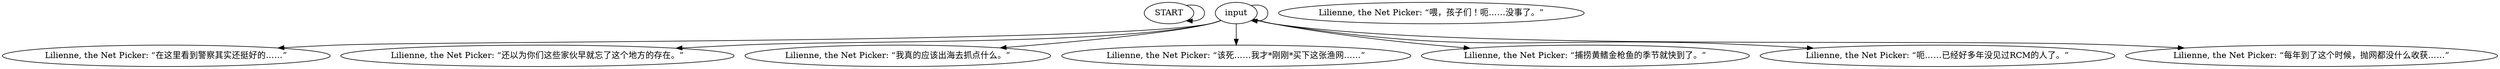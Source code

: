 # VILLAGE / NETPICKER barks
# NETPICKER barking
# ==================================================
digraph G {
	  0 [label="START"];
	  1 [label="input"];
	  2 [label="Lilienne, the Net Picker: “在这里看到警察其实还挺好的……”"];
	  3 [label="Lilienne, the Net Picker: “还以为你们这些家伙早就忘了这个地方的存在。”"];
	  4 [label="Lilienne, the Net Picker: “我真的应该出海去抓点什么。”"];
	  5 [label="Lilienne, the Net Picker: “喂，孩子们！呃……没事了。”"];
	  6 [label="Lilienne, the Net Picker: “该死……我才*刚刚*买下这张渔网……”"];
	  7 [label="Lilienne, the Net Picker: “捕捞黄鳍金枪鱼的季节就快到了。”"];
	  8 [label="Lilienne, the Net Picker: “呃……已经好多年没见过RCM的人了。”"];
	  9 [label="Lilienne, the Net Picker: “每年到了这个时候，抛网都没什么收获……”"];
	  0 -> 0
	  1 -> 1
	  1 -> 2
	  1 -> 3
	  1 -> 4
	  1 -> 6
	  1 -> 7
	  1 -> 8
	  1 -> 9
}

